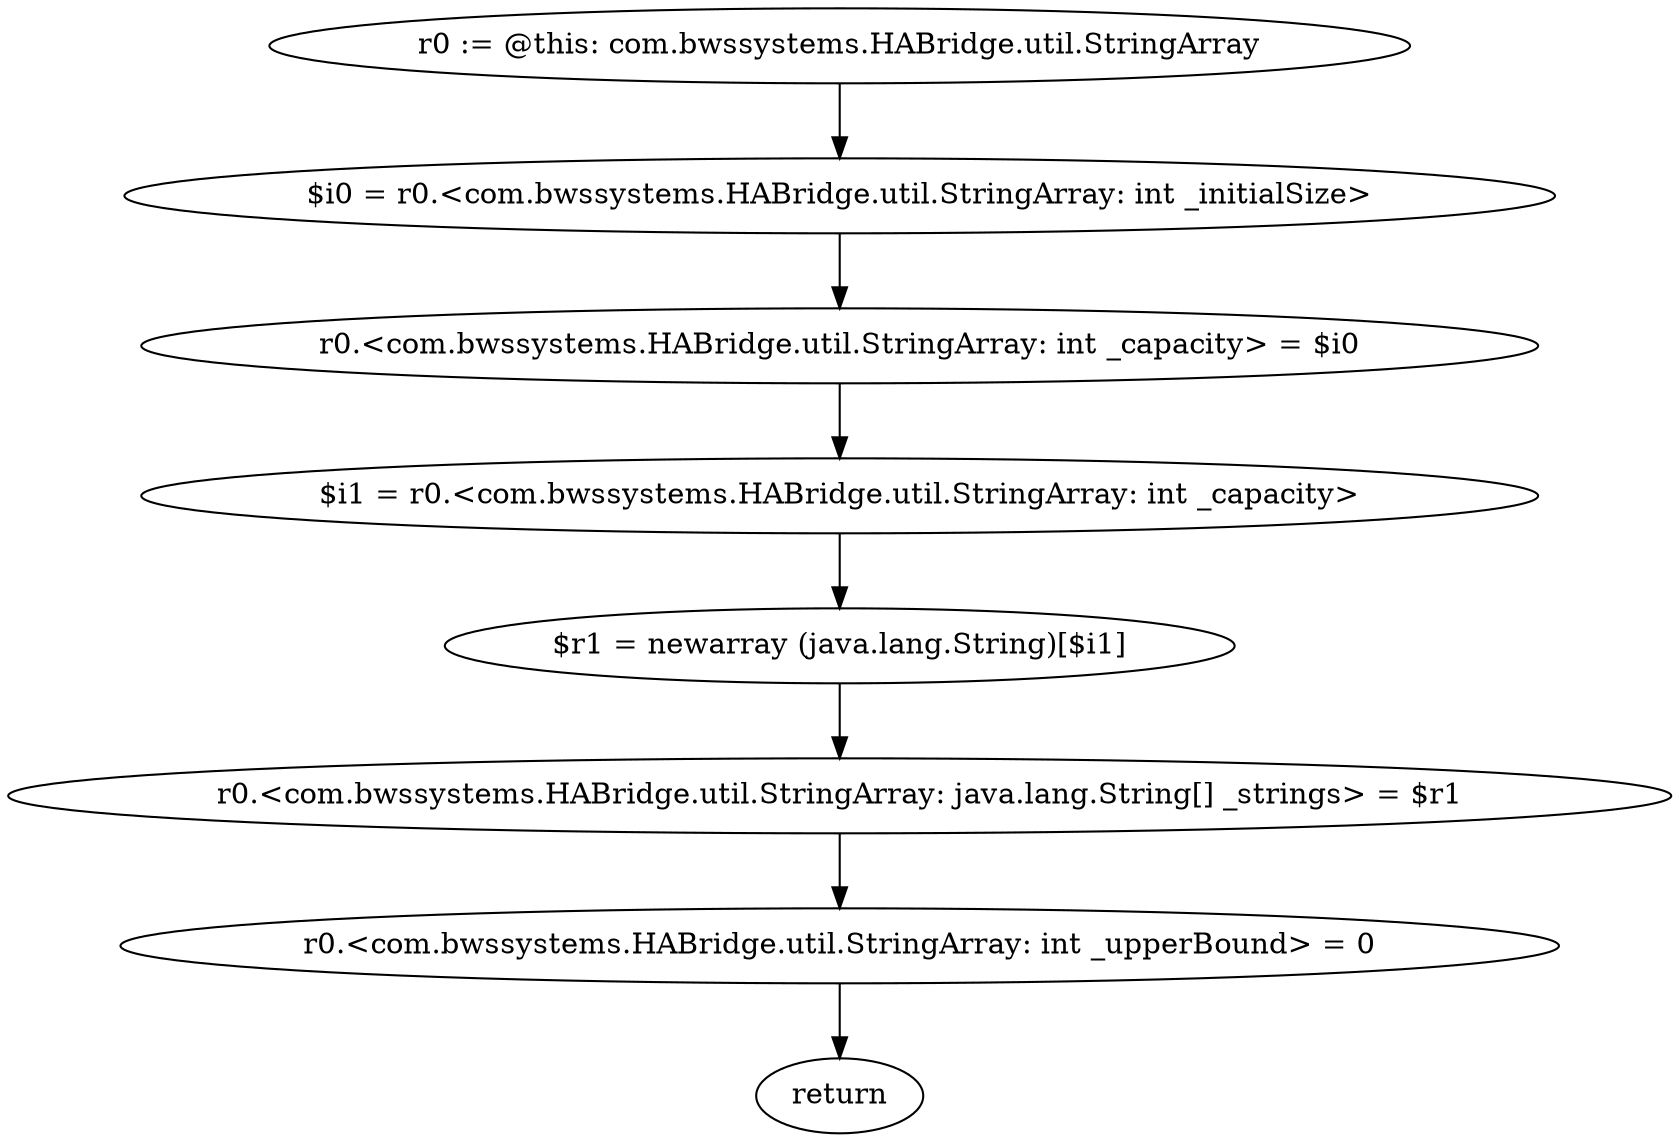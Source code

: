 digraph "unitGraph" {
    "r0 := @this: com.bwssystems.HABridge.util.StringArray"
    "$i0 = r0.<com.bwssystems.HABridge.util.StringArray: int _initialSize>"
    "r0.<com.bwssystems.HABridge.util.StringArray: int _capacity> = $i0"
    "$i1 = r0.<com.bwssystems.HABridge.util.StringArray: int _capacity>"
    "$r1 = newarray (java.lang.String)[$i1]"
    "r0.<com.bwssystems.HABridge.util.StringArray: java.lang.String[] _strings> = $r1"
    "r0.<com.bwssystems.HABridge.util.StringArray: int _upperBound> = 0"
    "return"
    "r0 := @this: com.bwssystems.HABridge.util.StringArray"->"$i0 = r0.<com.bwssystems.HABridge.util.StringArray: int _initialSize>";
    "$i0 = r0.<com.bwssystems.HABridge.util.StringArray: int _initialSize>"->"r0.<com.bwssystems.HABridge.util.StringArray: int _capacity> = $i0";
    "r0.<com.bwssystems.HABridge.util.StringArray: int _capacity> = $i0"->"$i1 = r0.<com.bwssystems.HABridge.util.StringArray: int _capacity>";
    "$i1 = r0.<com.bwssystems.HABridge.util.StringArray: int _capacity>"->"$r1 = newarray (java.lang.String)[$i1]";
    "$r1 = newarray (java.lang.String)[$i1]"->"r0.<com.bwssystems.HABridge.util.StringArray: java.lang.String[] _strings> = $r1";
    "r0.<com.bwssystems.HABridge.util.StringArray: java.lang.String[] _strings> = $r1"->"r0.<com.bwssystems.HABridge.util.StringArray: int _upperBound> = 0";
    "r0.<com.bwssystems.HABridge.util.StringArray: int _upperBound> = 0"->"return";
}
